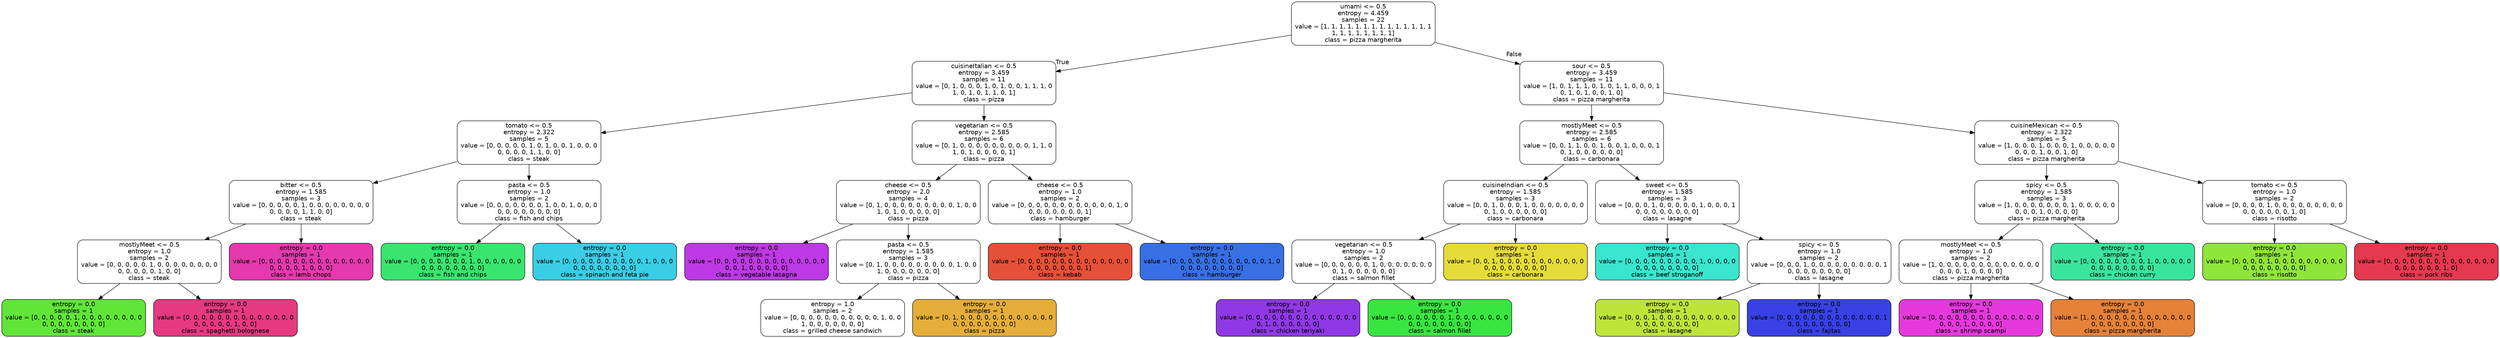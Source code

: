 digraph Tree {
node [shape=box, style="filled, rounded", color="black", fontname="helvetica"] ;
edge [fontname="helvetica"] ;
0 [label="umami <= 0.5\nentropy = 4.459\nsamples = 22\nvalue = [1, 1, 1, 1, 1, 1, 1, 1, 1, 1, 1, 1, 1, 1\n1, 1, 1, 1, 1, 1, 1, 1]\nclass = pizza margherita", fillcolor="#ffffff"] ;
1 [label="cuisineItalian <= 0.5\nentropy = 3.459\nsamples = 11\nvalue = [0, 1, 0, 0, 0, 1, 0, 1, 0, 0, 1, 1, 1, 0\n1, 0, 1, 0, 1, 1, 0, 1]\nclass = pizza", fillcolor="#ffffff"] ;
0 -> 1 [labeldistance=2.5, labelangle=45, headlabel="True"] ;
2 [label="tomato <= 0.5\nentropy = 2.322\nsamples = 5\nvalue = [0, 0, 0, 0, 0, 1, 0, 1, 0, 0, 1, 0, 0, 0\n0, 0, 0, 0, 1, 1, 0, 0]\nclass = steak", fillcolor="#ffffff"] ;
1 -> 2 ;
3 [label="bitter <= 0.5\nentropy = 1.585\nsamples = 3\nvalue = [0, 0, 0, 0, 0, 1, 0, 0, 0, 0, 0, 0, 0, 0\n0, 0, 0, 0, 1, 1, 0, 0]\nclass = steak", fillcolor="#ffffff"] ;
2 -> 3 ;
4 [label="mostlyMeet <= 0.5\nentropy = 1.0\nsamples = 2\nvalue = [0, 0, 0, 0, 0, 1, 0, 0, 0, 0, 0, 0, 0, 0\n0, 0, 0, 0, 0, 1, 0, 0]\nclass = steak", fillcolor="#ffffff"] ;
3 -> 4 ;
5 [label="entropy = 0.0\nsamples = 1\nvalue = [0, 0, 0, 0, 0, 1, 0, 0, 0, 0, 0, 0, 0, 0\n0, 0, 0, 0, 0, 0, 0, 0]\nclass = steak", fillcolor="#61e539"] ;
4 -> 5 ;
6 [label="entropy = 0.0\nsamples = 1\nvalue = [0, 0, 0, 0, 0, 0, 0, 0, 0, 0, 0, 0, 0, 0\n0, 0, 0, 0, 0, 1, 0, 0]\nclass = spaghetti bolognese", fillcolor="#e53981"] ;
4 -> 6 ;
7 [label="entropy = 0.0\nsamples = 1\nvalue = [0, 0, 0, 0, 0, 0, 0, 0, 0, 0, 0, 0, 0, 0\n0, 0, 0, 0, 1, 0, 0, 0]\nclass = lamb chops", fillcolor="#e539ae"] ;
3 -> 7 ;
8 [label="pasta <= 0.5\nentropy = 1.0\nsamples = 2\nvalue = [0, 0, 0, 0, 0, 0, 0, 1, 0, 0, 1, 0, 0, 0\n0, 0, 0, 0, 0, 0, 0, 0]\nclass = fish and chips", fillcolor="#ffffff"] ;
2 -> 8 ;
9 [label="entropy = 0.0\nsamples = 1\nvalue = [0, 0, 0, 0, 0, 0, 0, 1, 0, 0, 0, 0, 0, 0\n0, 0, 0, 0, 0, 0, 0, 0]\nclass = fish and chips", fillcolor="#39e56f"] ;
8 -> 9 ;
10 [label="entropy = 0.0\nsamples = 1\nvalue = [0, 0, 0, 0, 0, 0, 0, 0, 0, 0, 1, 0, 0, 0\n0, 0, 0, 0, 0, 0, 0, 0]\nclass = spinach and feta pie", fillcolor="#39cee5"] ;
8 -> 10 ;
11 [label="vegetarian <= 0.5\nentropy = 2.585\nsamples = 6\nvalue = [0, 1, 0, 0, 0, 0, 0, 0, 0, 0, 0, 1, 1, 0\n1, 0, 1, 0, 0, 0, 0, 1]\nclass = pizza", fillcolor="#ffffff"] ;
1 -> 11 ;
12 [label="cheese <= 0.5\nentropy = 2.0\nsamples = 4\nvalue = [0, 1, 0, 0, 0, 0, 0, 0, 0, 0, 0, 1, 0, 0\n1, 0, 1, 0, 0, 0, 0, 0]\nclass = pizza", fillcolor="#ffffff"] ;
11 -> 12 ;
13 [label="entropy = 0.0\nsamples = 1\nvalue = [0, 0, 0, 0, 0, 0, 0, 0, 0, 0, 0, 0, 0, 0\n0, 0, 1, 0, 0, 0, 0, 0]\nclass = vegetable lasagna", fillcolor="#bd39e5"] ;
12 -> 13 ;
14 [label="pasta <= 0.5\nentropy = 1.585\nsamples = 3\nvalue = [0, 1, 0, 0, 0, 0, 0, 0, 0, 0, 0, 1, 0, 0\n1, 0, 0, 0, 0, 0, 0, 0]\nclass = pizza", fillcolor="#ffffff"] ;
12 -> 14 ;
15 [label="entropy = 1.0\nsamples = 2\nvalue = [0, 0, 0, 0, 0, 0, 0, 0, 0, 0, 0, 1, 0, 0\n1, 0, 0, 0, 0, 0, 0, 0]\nclass = grilled cheese sandwich", fillcolor="#ffffff"] ;
14 -> 15 ;
16 [label="entropy = 0.0\nsamples = 1\nvalue = [0, 1, 0, 0, 0, 0, 0, 0, 0, 0, 0, 0, 0, 0\n0, 0, 0, 0, 0, 0, 0, 0]\nclass = pizza", fillcolor="#e5ae39"] ;
14 -> 16 ;
17 [label="cheese <= 0.5\nentropy = 1.0\nsamples = 2\nvalue = [0, 0, 0, 0, 0, 0, 0, 0, 0, 0, 0, 0, 1, 0\n0, 0, 0, 0, 0, 0, 0, 1]\nclass = hamburger", fillcolor="#ffffff"] ;
11 -> 17 ;
18 [label="entropy = 0.0\nsamples = 1\nvalue = [0, 0, 0, 0, 0, 0, 0, 0, 0, 0, 0, 0, 0, 0\n0, 0, 0, 0, 0, 0, 0, 1]\nclass = kebab", fillcolor="#e55039"] ;
17 -> 18 ;
19 [label="entropy = 0.0\nsamples = 1\nvalue = [0, 0, 0, 0, 0, 0, 0, 0, 0, 0, 0, 0, 1, 0\n0, 0, 0, 0, 0, 0, 0, 0]\nclass = hamburger", fillcolor="#396fe5"] ;
17 -> 19 ;
20 [label="sour <= 0.5\nentropy = 3.459\nsamples = 11\nvalue = [1, 0, 1, 1, 1, 0, 1, 0, 1, 1, 0, 0, 0, 1\n0, 1, 0, 1, 0, 0, 1, 0]\nclass = pizza margherita", fillcolor="#ffffff"] ;
0 -> 20 [labeldistance=2.5, labelangle=-45, headlabel="False"] ;
21 [label="mostlyMeet <= 0.5\nentropy = 2.585\nsamples = 6\nvalue = [0, 0, 1, 1, 0, 0, 1, 0, 0, 1, 0, 0, 0, 1\n0, 1, 0, 0, 0, 0, 0, 0]\nclass = carbonara", fillcolor="#ffffff"] ;
20 -> 21 ;
22 [label="cuisineIndian <= 0.5\nentropy = 1.585\nsamples = 3\nvalue = [0, 0, 1, 0, 0, 0, 1, 0, 0, 0, 0, 0, 0, 0\n0, 1, 0, 0, 0, 0, 0, 0]\nclass = carbonara", fillcolor="#ffffff"] ;
21 -> 22 ;
23 [label="vegetarian <= 0.5\nentropy = 1.0\nsamples = 2\nvalue = [0, 0, 0, 0, 0, 0, 1, 0, 0, 0, 0, 0, 0, 0\n0, 1, 0, 0, 0, 0, 0, 0]\nclass = salmon fillet", fillcolor="#ffffff"] ;
22 -> 23 ;
24 [label="entropy = 0.0\nsamples = 1\nvalue = [0, 0, 0, 0, 0, 0, 0, 0, 0, 0, 0, 0, 0, 0\n0, 1, 0, 0, 0, 0, 0, 0]\nclass = chicken teriyaki", fillcolor="#8f39e5"] ;
23 -> 24 ;
25 [label="entropy = 0.0\nsamples = 1\nvalue = [0, 0, 0, 0, 0, 0, 1, 0, 0, 0, 0, 0, 0, 0\n0, 0, 0, 0, 0, 0, 0, 0]\nclass = salmon fillet", fillcolor="#39e541"] ;
23 -> 25 ;
26 [label="entropy = 0.0\nsamples = 1\nvalue = [0, 0, 1, 0, 0, 0, 0, 0, 0, 0, 0, 0, 0, 0\n0, 0, 0, 0, 0, 0, 0, 0]\nclass = carbonara", fillcolor="#e5dc39"] ;
22 -> 26 ;
27 [label="sweet <= 0.5\nentropy = 1.585\nsamples = 3\nvalue = [0, 0, 0, 1, 0, 0, 0, 0, 0, 1, 0, 0, 0, 1\n0, 0, 0, 0, 0, 0, 0, 0]\nclass = lasagne", fillcolor="#ffffff"] ;
21 -> 27 ;
28 [label="entropy = 0.0\nsamples = 1\nvalue = [0, 0, 0, 0, 0, 0, 0, 0, 0, 1, 0, 0, 0, 0\n0, 0, 0, 0, 0, 0, 0, 0]\nclass = beef stroganoff", fillcolor="#39e5ce"] ;
27 -> 28 ;
29 [label="spicy <= 0.5\nentropy = 1.0\nsamples = 2\nvalue = [0, 0, 0, 1, 0, 0, 0, 0, 0, 0, 0, 0, 0, 1\n0, 0, 0, 0, 0, 0, 0, 0]\nclass = lasagne", fillcolor="#ffffff"] ;
27 -> 29 ;
30 [label="entropy = 0.0\nsamples = 1\nvalue = [0, 0, 0, 1, 0, 0, 0, 0, 0, 0, 0, 0, 0, 0\n0, 0, 0, 0, 0, 0, 0, 0]\nclass = lasagne", fillcolor="#bde539"] ;
29 -> 30 ;
31 [label="entropy = 0.0\nsamples = 1\nvalue = [0, 0, 0, 0, 0, 0, 0, 0, 0, 0, 0, 0, 0, 1\n0, 0, 0, 0, 0, 0, 0, 0]\nclass = fajitas", fillcolor="#3941e5"] ;
29 -> 31 ;
32 [label="cuisineMexican <= 0.5\nentropy = 2.322\nsamples = 5\nvalue = [1, 0, 0, 0, 1, 0, 0, 0, 1, 0, 0, 0, 0, 0\n0, 0, 0, 1, 0, 0, 1, 0]\nclass = pizza margherita", fillcolor="#ffffff"] ;
20 -> 32 ;
33 [label="spicy <= 0.5\nentropy = 1.585\nsamples = 3\nvalue = [1, 0, 0, 0, 0, 0, 0, 0, 1, 0, 0, 0, 0, 0\n0, 0, 0, 1, 0, 0, 0, 0]\nclass = pizza margherita", fillcolor="#ffffff"] ;
32 -> 33 ;
34 [label="mostlyMeet <= 0.5\nentropy = 1.0\nsamples = 2\nvalue = [1, 0, 0, 0, 0, 0, 0, 0, 0, 0, 0, 0, 0, 0\n0, 0, 0, 1, 0, 0, 0, 0]\nclass = pizza margherita", fillcolor="#ffffff"] ;
33 -> 34 ;
35 [label="entropy = 0.0\nsamples = 1\nvalue = [0, 0, 0, 0, 0, 0, 0, 0, 0, 0, 0, 0, 0, 0\n0, 0, 0, 1, 0, 0, 0, 0]\nclass = shrimp scampi", fillcolor="#e539dc"] ;
34 -> 35 ;
36 [label="entropy = 0.0\nsamples = 1\nvalue = [1, 0, 0, 0, 0, 0, 0, 0, 0, 0, 0, 0, 0, 0\n0, 0, 0, 0, 0, 0, 0, 0]\nclass = pizza margherita", fillcolor="#e58139"] ;
34 -> 36 ;
37 [label="entropy = 0.0\nsamples = 1\nvalue = [0, 0, 0, 0, 0, 0, 0, 0, 1, 0, 0, 0, 0, 0\n0, 0, 0, 0, 0, 0, 0, 0]\nclass = chicken curry", fillcolor="#39e59d"] ;
33 -> 37 ;
38 [label="tomato <= 0.5\nentropy = 1.0\nsamples = 2\nvalue = [0, 0, 0, 0, 1, 0, 0, 0, 0, 0, 0, 0, 0, 0\n0, 0, 0, 0, 0, 0, 1, 0]\nclass = risotto", fillcolor="#ffffff"] ;
32 -> 38 ;
39 [label="entropy = 0.0\nsamples = 1\nvalue = [0, 0, 0, 0, 1, 0, 0, 0, 0, 0, 0, 0, 0, 0\n0, 0, 0, 0, 0, 0, 0, 0]\nclass = risotto", fillcolor="#8fe539"] ;
38 -> 39 ;
40 [label="entropy = 0.0\nsamples = 1\nvalue = [0, 0, 0, 0, 0, 0, 0, 0, 0, 0, 0, 0, 0, 0\n0, 0, 0, 0, 0, 0, 1, 0]\nclass = pork ribs", fillcolor="#e53950"] ;
38 -> 40 ;
}